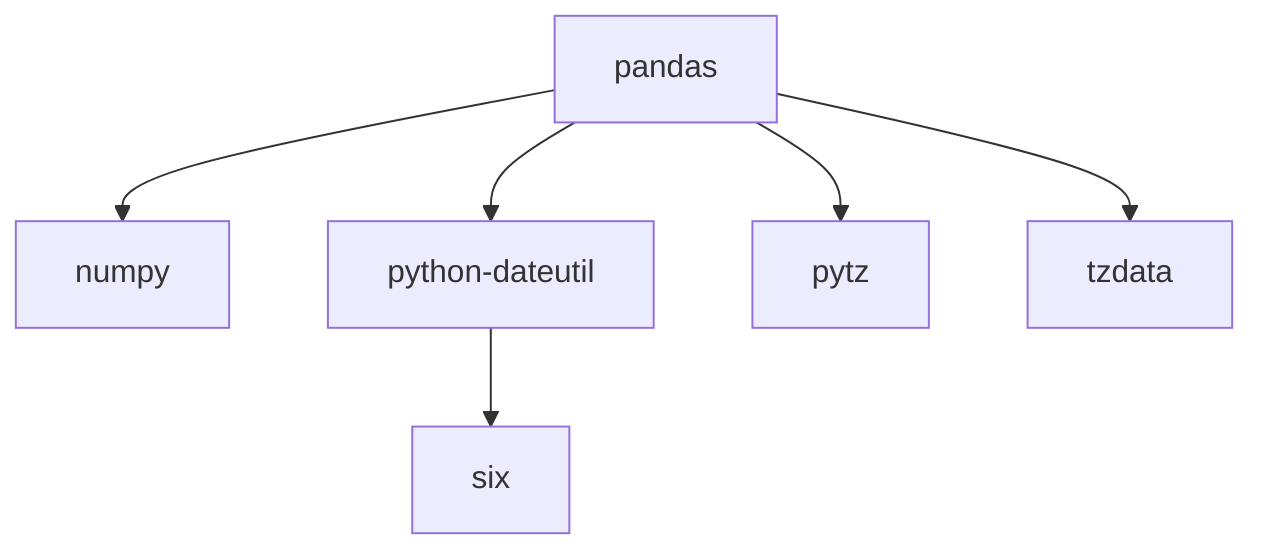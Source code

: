 graph TD
    pandas --> numpy
    pandas --> python-dateutil
    python-dateutil --> six
    pandas --> pytz
    pandas --> tzdata